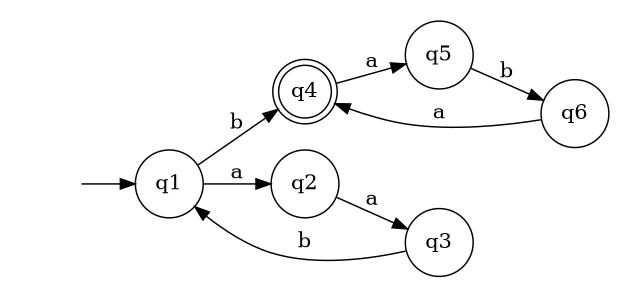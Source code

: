 digraph {
	rankdir=LR;
	margin=0.1;
	size=4;
	node [margin=0.1 shape=circle];
	q4[margin=0 shape=doublecircle];
	" "[color=white width=0];
	" " -> q1;
	q1 -> q2[label="a"];
	q2 -> q3[label="a"];
	q3 -> q1[label="b"];
	q1 -> q4[label="b"];
	q4 -> q5[label="a"];
	q5 -> q6[label="b"];
	q6 -> q4[label="a"];
}